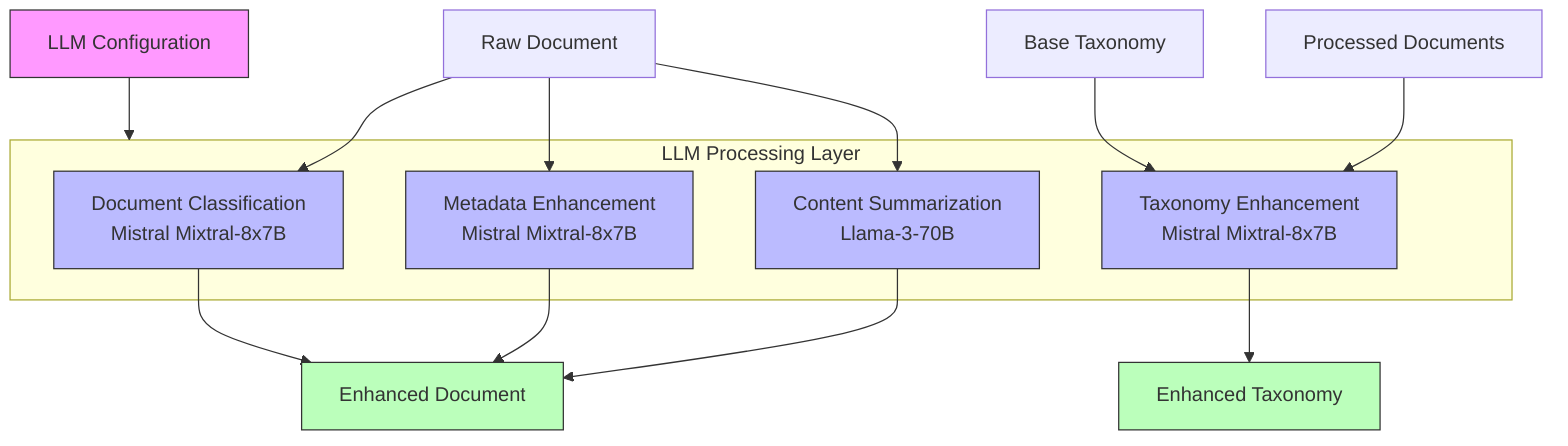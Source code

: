 flowchart TB
    classDef configNode fill:#f9f,stroke:#333,stroke-width:1px;
    classDef llmTask fill:#bbf,stroke:#333,stroke-width:1px;
    classDef outputNode fill:#bfb,stroke:#333,stroke-width:1px;
    
    config[LLM Configuration]:::configNode
    
    subgraph LLM["LLM Processing Layer"]
        direction TB
        classify["Document Classification\nMistral Mixtral-8x7B"]:::llmTask
        metadata["Metadata Enhancement\nMistral Mixtral-8x7B"]:::llmTask
        summarize["Content Summarization\nLlama-3-70B"]:::llmTask
        taxonomy["Taxonomy Enhancement\nMistral Mixtral-8x7B"]:::llmTask
    end
    
    document[Raw Document]-->classify
    document-->metadata
    document-->summarize
    
    classify-->enhanced_doc[Enhanced Document]:::outputNode
    metadata-->enhanced_doc
    summarize-->enhanced_doc
    
    base_taxonomy[Base Taxonomy]-->taxonomy
    processed_docs[Processed Documents]-->taxonomy
    taxonomy-->enhanced_taxonomy[Enhanced Taxonomy]:::outputNode
    
    config-->LLM